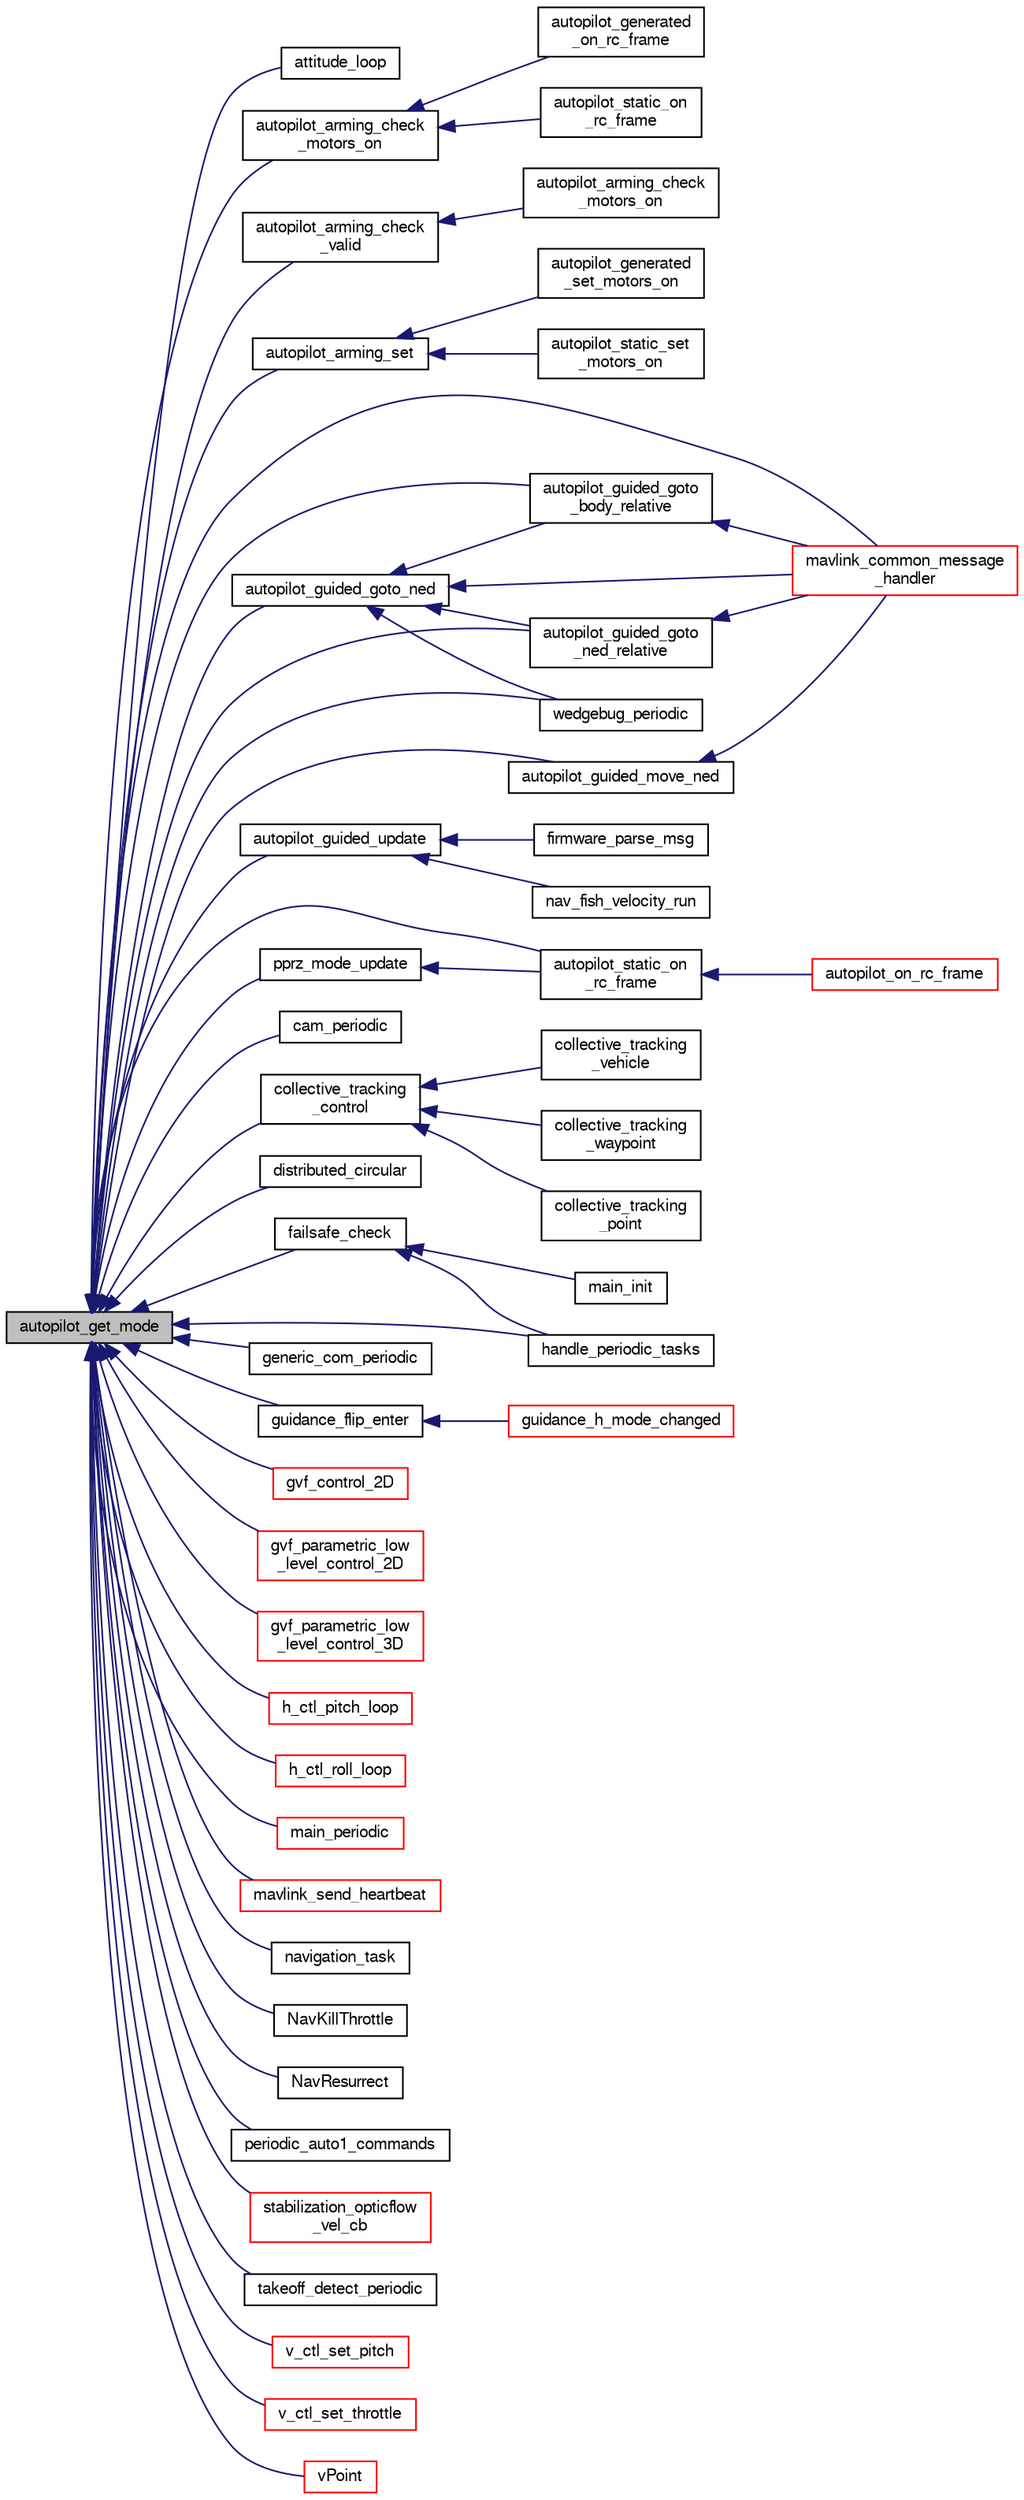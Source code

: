 digraph "autopilot_get_mode"
{
  edge [fontname="FreeSans",fontsize="10",labelfontname="FreeSans",labelfontsize="10"];
  node [fontname="FreeSans",fontsize="10",shape=record];
  rankdir="LR";
  Node1 [label="autopilot_get_mode",height=0.2,width=0.4,color="black", fillcolor="grey75", style="filled", fontcolor="black"];
  Node1 -> Node2 [dir="back",color="midnightblue",fontsize="10",style="solid",fontname="FreeSans"];
  Node2 [label="attitude_loop",height=0.2,width=0.4,color="black", fillcolor="white", style="filled",URL="$fixedwing_2autopilot__static_8h.html#a315546d9034361bbc6970b3792dc8b67"];
  Node1 -> Node3 [dir="back",color="midnightblue",fontsize="10",style="solid",fontname="FreeSans"];
  Node3 [label="autopilot_arming_check\l_motors_on",height=0.2,width=0.4,color="black", fillcolor="white", style="filled",URL="$autopilot__arming__switch_8h.html#abbbe9ccad851ff6d7ef88e298059b6ce",tooltip="State machine to check if motors should be turned ON or OFF using the kill switch. "];
  Node3 -> Node4 [dir="back",color="midnightblue",fontsize="10",style="solid",fontname="FreeSans"];
  Node4 [label="autopilot_generated\l_on_rc_frame",height=0.2,width=0.4,color="black", fillcolor="white", style="filled",URL="$rotorcraft_2autopilot__generated_8c.html#aaebd02adde63c5f836bea4ec5fabe997"];
  Node3 -> Node5 [dir="back",color="midnightblue",fontsize="10",style="solid",fontname="FreeSans"];
  Node5 [label="autopilot_static_on\l_rc_frame",height=0.2,width=0.4,color="black", fillcolor="white", style="filled",URL="$rotorcraft_2autopilot__static_8c.html#af48775939dfa2cf7533658fb85851a35",tooltip="Function to be called when a message from FBW is available. "];
  Node1 -> Node6 [dir="back",color="midnightblue",fontsize="10",style="solid",fontname="FreeSans"];
  Node6 [label="autopilot_arming_check\l_valid",height=0.2,width=0.4,color="black", fillcolor="white", style="filled",URL="$autopilot__arming__throttle_8h.html#afb9cc707f6ac906cfe4f07d2706c197f",tooltip="Checks all arm requirements and returns true if OK and false otherwise. "];
  Node6 -> Node7 [dir="back",color="midnightblue",fontsize="10",style="solid",fontname="FreeSans"];
  Node7 [label="autopilot_arming_check\l_motors_on",height=0.2,width=0.4,color="black", fillcolor="white", style="filled",URL="$autopilot__arming__throttle_8h.html#abbbe9ccad851ff6d7ef88e298059b6ce",tooltip="State machine to check if motors should be turned ON or OFF. "];
  Node1 -> Node8 [dir="back",color="midnightblue",fontsize="10",style="solid",fontname="FreeSans"];
  Node8 [label="autopilot_arming_set",height=0.2,width=0.4,color="black", fillcolor="white", style="filled",URL="$autopilot__arming__switch_8h.html#a644c6a09c2081595c4dbc608fd7ed163"];
  Node8 -> Node9 [dir="back",color="midnightblue",fontsize="10",style="solid",fontname="FreeSans"];
  Node9 [label="autopilot_generated\l_set_motors_on",height=0.2,width=0.4,color="black", fillcolor="white", style="filled",URL="$rotorcraft_2autopilot__generated_8c.html#ae22ba131f3568b0ef1e9b5b57bdf74ab"];
  Node8 -> Node10 [dir="back",color="midnightblue",fontsize="10",style="solid",fontname="FreeSans"];
  Node10 [label="autopilot_static_set\l_motors_on",height=0.2,width=0.4,color="black", fillcolor="white", style="filled",URL="$rotorcraft_2autopilot__static_8c.html#abfbb0a41b76eefca4b0df8297b2569c8"];
  Node1 -> Node11 [dir="back",color="midnightblue",fontsize="10",style="solid",fontname="FreeSans"];
  Node11 [label="autopilot_guided_goto\l_body_relative",height=0.2,width=0.4,color="black", fillcolor="white", style="filled",URL="$autopilot__guided_8h.html#acb5ff8d624f7583075e58303f46b9890",tooltip="Set position and heading setpoints wrt. "];
  Node11 -> Node12 [dir="back",color="midnightblue",fontsize="10",style="solid",fontname="FreeSans"];
  Node12 [label="mavlink_common_message\l_handler",height=0.2,width=0.4,color="red", fillcolor="white", style="filled",URL="$mavlink_8c.html#a92b02fdeb899791573ef52506deb653c"];
  Node1 -> Node13 [dir="back",color="midnightblue",fontsize="10",style="solid",fontname="FreeSans"];
  Node13 [label="autopilot_guided_goto_ned",height=0.2,width=0.4,color="black", fillcolor="white", style="filled",URL="$autopilot__guided_8h.html#ae4f59fae723f5116a979c7c5b923c180",tooltip="Set position and heading setpoints in GUIDED mode. "];
  Node13 -> Node14 [dir="back",color="midnightblue",fontsize="10",style="solid",fontname="FreeSans"];
  Node14 [label="autopilot_guided_goto\l_ned_relative",height=0.2,width=0.4,color="black", fillcolor="white", style="filled",URL="$autopilot__guided_8h.html#a32b83e461c091c64ffa38e4f08f6a312",tooltip="Set position and heading setpoints wrt. "];
  Node14 -> Node12 [dir="back",color="midnightblue",fontsize="10",style="solid",fontname="FreeSans"];
  Node13 -> Node11 [dir="back",color="midnightblue",fontsize="10",style="solid",fontname="FreeSans"];
  Node13 -> Node12 [dir="back",color="midnightblue",fontsize="10",style="solid",fontname="FreeSans"];
  Node13 -> Node15 [dir="back",color="midnightblue",fontsize="10",style="solid",fontname="FreeSans"];
  Node15 [label="wedgebug_periodic",height=0.2,width=0.4,color="black", fillcolor="white", style="filled",URL="$wedgebug_8h.html#ae7b75121d704ad8c922be906a906495f"];
  Node1 -> Node14 [dir="back",color="midnightblue",fontsize="10",style="solid",fontname="FreeSans"];
  Node1 -> Node16 [dir="back",color="midnightblue",fontsize="10",style="solid",fontname="FreeSans"];
  Node16 [label="autopilot_guided_move_ned",height=0.2,width=0.4,color="black", fillcolor="white", style="filled",URL="$autopilot__guided_8h.html#a113a26863eee267edc78f72876ec8f69",tooltip="Set velocity and heading setpoints in GUIDED mode. "];
  Node16 -> Node12 [dir="back",color="midnightblue",fontsize="10",style="solid",fontname="FreeSans"];
  Node1 -> Node17 [dir="back",color="midnightblue",fontsize="10",style="solid",fontname="FreeSans"];
  Node17 [label="autopilot_guided_update",height=0.2,width=0.4,color="black", fillcolor="white", style="filled",URL="$autopilot__guided_8h.html#a07ce763874e77faf62f5c9506bdad43d",tooltip="Set guided setpoints using flag mask in GUIDED mode. "];
  Node17 -> Node18 [dir="back",color="midnightblue",fontsize="10",style="solid",fontname="FreeSans"];
  Node18 [label="firmware_parse_msg",height=0.2,width=0.4,color="black", fillcolor="white", style="filled",URL="$rotorcraft__datalink_8c.html#a6177292a373940f6e01bc4251374cd2c",tooltip="Firmware specfic msg handler. "];
  Node17 -> Node19 [dir="back",color="midnightblue",fontsize="10",style="solid",fontname="FreeSans"];
  Node19 [label="nav_fish_velocity_run",height=0.2,width=0.4,color="black", fillcolor="white", style="filled",URL="$nav__fish_8h.html#ae25f7a8ee455c00944445f6b12b3a49f",tooltip="nav fish velocity run "];
  Node1 -> Node20 [dir="back",color="midnightblue",fontsize="10",style="solid",fontname="FreeSans"];
  Node20 [label="autopilot_static_on\l_rc_frame",height=0.2,width=0.4,color="black", fillcolor="white", style="filled",URL="$rotorcraft_2autopilot__static_8h.html#af48775939dfa2cf7533658fb85851a35",tooltip="Function to be called when a message from FBW is available. "];
  Node20 -> Node21 [dir="back",color="midnightblue",fontsize="10",style="solid",fontname="FreeSans"];
  Node21 [label="autopilot_on_rc_frame",height=0.2,width=0.4,color="red", fillcolor="white", style="filled",URL="$autopilot_8h.html#a7339f5741706cb9c2e2186b1174cc770",tooltip="Autopilot RC input event hadler. "];
  Node1 -> Node22 [dir="back",color="midnightblue",fontsize="10",style="solid",fontname="FreeSans"];
  Node22 [label="cam_periodic",height=0.2,width=0.4,color="black", fillcolor="white", style="filled",URL="$cam_8h.html#a1ac78decc31cdd4c6b7584a8bf42d315",tooltip="For CAM_MODE_AC_TARGET mode. "];
  Node1 -> Node23 [dir="back",color="midnightblue",fontsize="10",style="solid",fontname="FreeSans"];
  Node23 [label="collective_tracking\l_control",height=0.2,width=0.4,color="black", fillcolor="white", style="filled",URL="$ctc_8h.html#a03d5c465a0472d27b89a510004d97daa"];
  Node23 -> Node24 [dir="back",color="midnightblue",fontsize="10",style="solid",fontname="FreeSans"];
  Node24 [label="collective_tracking\l_vehicle",height=0.2,width=0.4,color="black", fillcolor="white", style="filled",URL="$ctc_8h.html#a41ca7da4e74a84c337b7713fddec8e72"];
  Node23 -> Node25 [dir="back",color="midnightblue",fontsize="10",style="solid",fontname="FreeSans"];
  Node25 [label="collective_tracking\l_waypoint",height=0.2,width=0.4,color="black", fillcolor="white", style="filled",URL="$ctc_8h.html#a451e8b5e8f347609d956627d23fd696c"];
  Node23 -> Node26 [dir="back",color="midnightblue",fontsize="10",style="solid",fontname="FreeSans"];
  Node26 [label="collective_tracking\l_point",height=0.2,width=0.4,color="black", fillcolor="white", style="filled",URL="$ctc_8h.html#af71daf9fe6be839881aea3db9e8ba838"];
  Node1 -> Node27 [dir="back",color="midnightblue",fontsize="10",style="solid",fontname="FreeSans"];
  Node27 [label="distributed_circular",height=0.2,width=0.4,color="black", fillcolor="white", style="filled",URL="$dcf_8h.html#af9b1e37124f7524c47f9e4621d1e7c98"];
  Node1 -> Node28 [dir="back",color="midnightblue",fontsize="10",style="solid",fontname="FreeSans"];
  Node28 [label="failsafe_check",height=0.2,width=0.4,color="black", fillcolor="white", style="filled",URL="$rover_2main__ap_8h.html#a9b33ef8d06e683b2dac822bdf94cd1a8"];
  Node28 -> Node29 [dir="back",color="midnightblue",fontsize="10",style="solid",fontname="FreeSans"];
  Node29 [label="main_init",height=0.2,width=0.4,color="black", fillcolor="white", style="filled",URL="$rover_2main__ap_8h.html#a3719465edd56d2b587a6b340f29e4f90",tooltip="Main initialization. "];
  Node28 -> Node30 [dir="back",color="midnightblue",fontsize="10",style="solid",fontname="FreeSans"];
  Node30 [label="handle_periodic_tasks",height=0.2,width=0.4,color="black", fillcolor="white", style="filled",URL="$rover_2main__ap_8h.html#ab79bb049ce85bf2ed3a75c6b12c02bcb"];
  Node1 -> Node31 [dir="back",color="midnightblue",fontsize="10",style="solid",fontname="FreeSans"];
  Node31 [label="generic_com_periodic",height=0.2,width=0.4,color="black", fillcolor="white", style="filled",URL="$generic__com_8h.html#aa0f6db51f359937bdb56324a3b647175"];
  Node1 -> Node32 [dir="back",color="midnightblue",fontsize="10",style="solid",fontname="FreeSans"];
  Node32 [label="guidance_flip_enter",height=0.2,width=0.4,color="black", fillcolor="white", style="filled",URL="$guidance__flip_8h.html#a896a483b1034357b2911e72d625ff8fd"];
  Node32 -> Node33 [dir="back",color="midnightblue",fontsize="10",style="solid",fontname="FreeSans"];
  Node33 [label="guidance_h_mode_changed",height=0.2,width=0.4,color="red", fillcolor="white", style="filled",URL="$rotorcraft_2guidance_2guidance__h_8h.html#a2903786227eb11507928f99870099225"];
  Node1 -> Node34 [dir="back",color="midnightblue",fontsize="10",style="solid",fontname="FreeSans"];
  Node34 [label="gvf_control_2D",height=0.2,width=0.4,color="red", fillcolor="white", style="filled",URL="$gvf_8h.html#abb4d98f4686f18ac9111291ba7afda77"];
  Node1 -> Node35 [dir="back",color="midnightblue",fontsize="10",style="solid",fontname="FreeSans"];
  Node35 [label="gvf_parametric_low\l_level_control_2D",height=0.2,width=0.4,color="red", fillcolor="white", style="filled",URL="$gvf__parametric__low__level__control_8h.html#a051dd801f3933bbc2172cb05378e0974"];
  Node1 -> Node36 [dir="back",color="midnightblue",fontsize="10",style="solid",fontname="FreeSans"];
  Node36 [label="gvf_parametric_low\l_level_control_3D",height=0.2,width=0.4,color="red", fillcolor="white", style="filled",URL="$gvf__parametric__low__level__control_8h.html#a7c1e3bbf2b1c4e6fa7156c5ef717b285"];
  Node1 -> Node37 [dir="back",color="midnightblue",fontsize="10",style="solid",fontname="FreeSans"];
  Node37 [label="h_ctl_pitch_loop",height=0.2,width=0.4,color="red", fillcolor="white", style="filled",URL="$stabilization__adaptive_8c.html#a10c9851e192217d5a4e7b6dc98e16c2d"];
  Node1 -> Node38 [dir="back",color="midnightblue",fontsize="10",style="solid",fontname="FreeSans"];
  Node38 [label="h_ctl_roll_loop",height=0.2,width=0.4,color="red", fillcolor="white", style="filled",URL="$stabilization__adaptive_8c.html#a56e08c7c847634b91bec39dc929ade80"];
  Node1 -> Node30 [dir="back",color="midnightblue",fontsize="10",style="solid",fontname="FreeSans"];
  Node1 -> Node39 [dir="back",color="midnightblue",fontsize="10",style="solid",fontname="FreeSans"];
  Node39 [label="main_periodic",height=0.2,width=0.4,color="red", fillcolor="white", style="filled",URL="$rover_2main__ap_8h.html#a81249e4ef19b8766982a6fe272d89bae"];
  Node1 -> Node12 [dir="back",color="midnightblue",fontsize="10",style="solid",fontname="FreeSans"];
  Node1 -> Node40 [dir="back",color="midnightblue",fontsize="10",style="solid",fontname="FreeSans"];
  Node40 [label="mavlink_send_heartbeat",height=0.2,width=0.4,color="red", fillcolor="white", style="filled",URL="$mavlink_8c.html#ae98ab788a5e6674a7e1895edc0b898b1",tooltip="Send a heartbeat. "];
  Node1 -> Node41 [dir="back",color="midnightblue",fontsize="10",style="solid",fontname="FreeSans"];
  Node41 [label="navigation_task",height=0.2,width=0.4,color="black", fillcolor="white", style="filled",URL="$fixedwing_2autopilot__static_8h.html#a79f823520ea0823e20084686978281e6",tooltip="Control loops FIXME should be somewhere else. "];
  Node1 -> Node42 [dir="back",color="midnightblue",fontsize="10",style="solid",fontname="FreeSans"];
  Node42 [label="NavKillThrottle",height=0.2,width=0.4,color="black", fillcolor="white", style="filled",URL="$rotorcraft_2navigation_8h.html#abb5b5b70fd1fe437f42847bb103aa952"];
  Node1 -> Node43 [dir="back",color="midnightblue",fontsize="10",style="solid",fontname="FreeSans"];
  Node43 [label="NavResurrect",height=0.2,width=0.4,color="black", fillcolor="white", style="filled",URL="$rotorcraft_2navigation_8h.html#abf64106cb814fd5078fba37a4bc6bc65"];
  Node1 -> Node44 [dir="back",color="midnightblue",fontsize="10",style="solid",fontname="FreeSans"];
  Node44 [label="periodic_auto1_commands",height=0.2,width=0.4,color="black", fillcolor="white", style="filled",URL="$auto1__commands_8h.html#aaa4ab58fd3d0ae4cce65e11d5c9c7a5f"];
  Node1 -> Node45 [dir="back",color="midnightblue",fontsize="10",style="solid",fontname="FreeSans"];
  Node45 [label="pprz_mode_update",height=0.2,width=0.4,color="black", fillcolor="white", style="filled",URL="$fixedwing_2autopilot__static_8c.html#a83e52893d778a46aeda1b3c09ffd0656",tooltip="Update paparazzi mode. "];
  Node45 -> Node20 [dir="back",color="midnightblue",fontsize="10",style="solid",fontname="FreeSans"];
  Node1 -> Node46 [dir="back",color="midnightblue",fontsize="10",style="solid",fontname="FreeSans"];
  Node46 [label="stabilization_opticflow\l_vel_cb",height=0.2,width=0.4,color="red", fillcolor="white", style="filled",URL="$guidance__opticflow__hover_8c.html#a781dbde7c535e9a3c38caeb2026d9ebb",tooltip="Update the controls on a new VELOCITY_ESTIMATE ABI message. "];
  Node1 -> Node47 [dir="back",color="midnightblue",fontsize="10",style="solid",fontname="FreeSans"];
  Node47 [label="takeoff_detect_periodic",height=0.2,width=0.4,color="black", fillcolor="white", style="filled",URL="$takeoff__detect_8h.html#a06e2c8e9dfe36613c4773f5c01303b0a",tooltip="Periodic call. "];
  Node1 -> Node48 [dir="back",color="midnightblue",fontsize="10",style="solid",fontname="FreeSans"];
  Node48 [label="v_ctl_set_pitch",height=0.2,width=0.4,color="red", fillcolor="white", style="filled",URL="$guidance__v__n_8c.html#a1e3fd0609be4d63ccd94d995a0db097a"];
  Node1 -> Node49 [dir="back",color="midnightblue",fontsize="10",style="solid",fontname="FreeSans"];
  Node49 [label="v_ctl_set_throttle",height=0.2,width=0.4,color="red", fillcolor="white", style="filled",URL="$guidance__v__n_8c.html#a4fe67185d9a0b7efc737fdd778393285"];
  Node1 -> Node50 [dir="back",color="midnightblue",fontsize="10",style="solid",fontname="FreeSans"];
  Node50 [label="vPoint",height=0.2,width=0.4,color="red", fillcolor="white", style="filled",URL="$point_8h.html#a3317a3a368f54d6c89acfbbaa49b4ed2"];
  Node1 -> Node15 [dir="back",color="midnightblue",fontsize="10",style="solid",fontname="FreeSans"];
}
